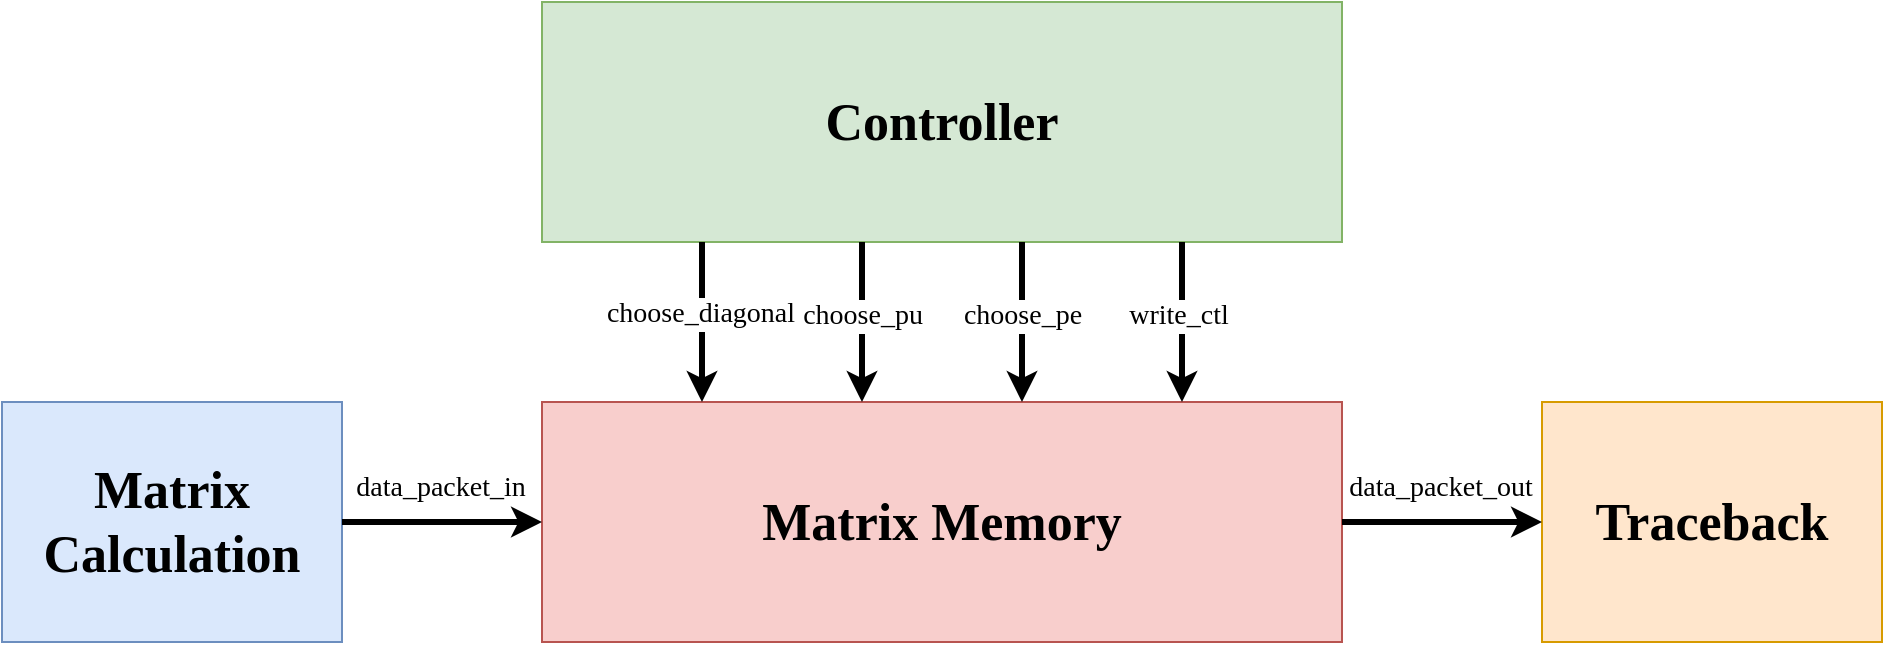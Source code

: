 <mxfile version="21.7.5" type="device">
  <diagram name="‫עמוד-1‬" id="PIUXfP5wfecW3DTeMQHT">
    <mxGraphModel dx="875" dy="518" grid="1" gridSize="10" guides="1" tooltips="1" connect="1" arrows="1" fold="1" page="1" pageScale="1" pageWidth="1169" pageHeight="827" math="0" shadow="0">
      <root>
        <mxCell id="0" />
        <mxCell id="1" parent="0" />
        <mxCell id="ul5spbDsc-mCCxbf8Q7h-1" value="&lt;font size=&quot;1&quot; face=&quot;Garamond&quot;&gt;&lt;b style=&quot;font-size: 26px;&quot;&gt;Matrix Memory&lt;/b&gt;&lt;/font&gt;" style="rounded=0;whiteSpace=wrap;html=1;fillColor=#f8cecc;strokeColor=#b85450;" parent="1" vertex="1">
          <mxGeometry x="320" y="320" width="400" height="120" as="geometry" />
        </mxCell>
        <mxCell id="ul5spbDsc-mCCxbf8Q7h-2" value="&lt;font size=&quot;1&quot; face=&quot;Garamond&quot;&gt;&lt;b style=&quot;font-size: 26px;&quot;&gt;Matrix Calculation&lt;/b&gt;&lt;/font&gt;" style="rounded=0;whiteSpace=wrap;html=1;fillColor=#dae8fc;strokeColor=#6c8ebf;" parent="1" vertex="1">
          <mxGeometry x="50" y="320" width="170" height="120" as="geometry" />
        </mxCell>
        <mxCell id="ul5spbDsc-mCCxbf8Q7h-3" value="&lt;font size=&quot;1&quot; face=&quot;Garamond&quot;&gt;&lt;b style=&quot;font-size: 26px;&quot;&gt;Traceback&lt;/b&gt;&lt;/font&gt;" style="rounded=0;whiteSpace=wrap;html=1;fillColor=#ffe6cc;strokeColor=#d79b00;" parent="1" vertex="1">
          <mxGeometry x="820" y="320" width="170" height="120" as="geometry" />
        </mxCell>
        <mxCell id="ul5spbDsc-mCCxbf8Q7h-4" value="&lt;font size=&quot;1&quot; face=&quot;Garamond&quot;&gt;&lt;b style=&quot;font-size: 26px;&quot;&gt;Controller&lt;/b&gt;&lt;/font&gt;" style="rounded=0;whiteSpace=wrap;html=1;fillColor=#d5e8d4;strokeColor=#82b366;" parent="1" vertex="1">
          <mxGeometry x="320" y="120" width="400" height="120" as="geometry" />
        </mxCell>
        <mxCell id="ul5spbDsc-mCCxbf8Q7h-5" value="" style="endArrow=classic;html=1;rounded=0;strokeWidth=3;" parent="1" edge="1">
          <mxGeometry width="50" height="50" relative="1" as="geometry">
            <mxPoint x="400" y="240" as="sourcePoint" />
            <mxPoint x="400" y="320" as="targetPoint" />
          </mxGeometry>
        </mxCell>
        <mxCell id="ul5spbDsc-mCCxbf8Q7h-9" value="choose_diagonal" style="edgeLabel;html=1;align=center;verticalAlign=middle;resizable=0;points=[];fontSize=14;fontFamily=Garamond;" parent="ul5spbDsc-mCCxbf8Q7h-5" vertex="1" connectable="0">
          <mxGeometry x="-0.051" y="-1" relative="1" as="geometry">
            <mxPoint y="-2" as="offset" />
          </mxGeometry>
        </mxCell>
        <mxCell id="ul5spbDsc-mCCxbf8Q7h-6" value="" style="endArrow=classic;html=1;rounded=0;strokeWidth=3;" parent="1" edge="1">
          <mxGeometry width="50" height="50" relative="1" as="geometry">
            <mxPoint x="480" y="240" as="sourcePoint" />
            <mxPoint x="480" y="320" as="targetPoint" />
          </mxGeometry>
        </mxCell>
        <mxCell id="ul5spbDsc-mCCxbf8Q7h-10" value="choose_pu" style="edgeLabel;html=1;align=center;verticalAlign=middle;resizable=0;points=[];fontFamily=Garamond;fontSize=14;" parent="ul5spbDsc-mCCxbf8Q7h-6" vertex="1" connectable="0">
          <mxGeometry x="-0.142" relative="1" as="geometry">
            <mxPoint y="2" as="offset" />
          </mxGeometry>
        </mxCell>
        <mxCell id="ul5spbDsc-mCCxbf8Q7h-7" value="" style="endArrow=classic;html=1;rounded=0;strokeWidth=3;" parent="1" edge="1">
          <mxGeometry width="50" height="50" relative="1" as="geometry">
            <mxPoint x="560" y="240" as="sourcePoint" />
            <mxPoint x="560" y="320" as="targetPoint" />
          </mxGeometry>
        </mxCell>
        <mxCell id="ul5spbDsc-mCCxbf8Q7h-11" value="choose_pe" style="edgeLabel;html=1;align=center;verticalAlign=middle;resizable=0;points=[];fontSize=14;fontFamily=Garamond;" parent="ul5spbDsc-mCCxbf8Q7h-7" vertex="1" connectable="0">
          <mxGeometry x="-0.142" relative="1" as="geometry">
            <mxPoint y="2" as="offset" />
          </mxGeometry>
        </mxCell>
        <mxCell id="ul5spbDsc-mCCxbf8Q7h-8" value="" style="endArrow=classic;html=1;rounded=0;strokeWidth=3;" parent="1" edge="1">
          <mxGeometry width="50" height="50" relative="1" as="geometry">
            <mxPoint x="640" y="240" as="sourcePoint" />
            <mxPoint x="640" y="320" as="targetPoint" />
          </mxGeometry>
        </mxCell>
        <mxCell id="ul5spbDsc-mCCxbf8Q7h-12" value="write_ctl" style="edgeLabel;html=1;align=center;verticalAlign=middle;resizable=0;points=[];fontFamily=Garamond;fontSize=14;" parent="ul5spbDsc-mCCxbf8Q7h-8" vertex="1" connectable="0">
          <mxGeometry x="-0.188" y="-2" relative="1" as="geometry">
            <mxPoint y="4" as="offset" />
          </mxGeometry>
        </mxCell>
        <mxCell id="ul5spbDsc-mCCxbf8Q7h-13" value="" style="endArrow=classic;html=1;rounded=0;exitX=1;exitY=0.5;exitDx=0;exitDy=0;entryX=0;entryY=0.5;entryDx=0;entryDy=0;strokeWidth=3;" parent="1" source="ul5spbDsc-mCCxbf8Q7h-2" target="ul5spbDsc-mCCxbf8Q7h-1" edge="1">
          <mxGeometry width="50" height="50" relative="1" as="geometry">
            <mxPoint x="440" y="360" as="sourcePoint" />
            <mxPoint x="490" y="310" as="targetPoint" />
          </mxGeometry>
        </mxCell>
        <mxCell id="ul5spbDsc-mCCxbf8Q7h-15" value="&lt;font face=&quot;Garamond&quot; style=&quot;font-size: 14px;&quot;&gt;data_packet_in&lt;/font&gt;" style="edgeLabel;html=1;align=center;verticalAlign=middle;resizable=0;points=[];labelBackgroundColor=none;" parent="ul5spbDsc-mCCxbf8Q7h-13" vertex="1" connectable="0">
          <mxGeometry x="-0.047" y="-2" relative="1" as="geometry">
            <mxPoint x="1" y="-19" as="offset" />
          </mxGeometry>
        </mxCell>
        <mxCell id="ul5spbDsc-mCCxbf8Q7h-14" value="" style="endArrow=classic;html=1;rounded=0;exitX=1;exitY=0.5;exitDx=0;exitDy=0;entryX=0;entryY=0.5;entryDx=0;entryDy=0;strokeWidth=3;" parent="1" source="ul5spbDsc-mCCxbf8Q7h-1" target="ul5spbDsc-mCCxbf8Q7h-3" edge="1">
          <mxGeometry width="50" height="50" relative="1" as="geometry">
            <mxPoint x="440" y="360" as="sourcePoint" />
            <mxPoint x="490" y="310" as="targetPoint" />
          </mxGeometry>
        </mxCell>
        <mxCell id="ul5spbDsc-mCCxbf8Q7h-16" value="&lt;font face=&quot;Garamond&quot; style=&quot;font-size: 14px;&quot;&gt;data_packet_out&lt;/font&gt;" style="edgeLabel;html=1;align=center;verticalAlign=middle;resizable=0;points=[];labelBackgroundColor=none;" parent="ul5spbDsc-mCCxbf8Q7h-14" vertex="1" connectable="0">
          <mxGeometry x="-0.098" relative="1" as="geometry">
            <mxPoint x="4" y="-17" as="offset" />
          </mxGeometry>
        </mxCell>
      </root>
    </mxGraphModel>
  </diagram>
</mxfile>
